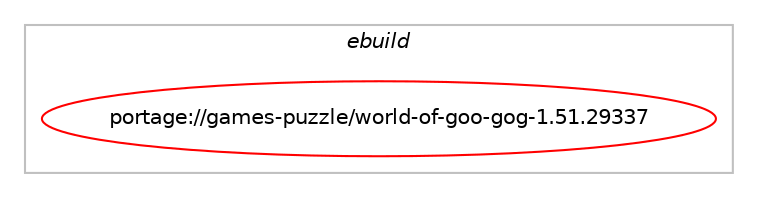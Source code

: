 digraph prolog {

# *************
# Graph options
# *************

newrank=true;
concentrate=true;
compound=true;
graph [rankdir=LR,fontname=Helvetica,fontsize=10,ranksep=1.5];#, ranksep=2.5, nodesep=0.2];
edge  [arrowhead=vee];
node  [fontname=Helvetica,fontsize=10];

# **********
# The ebuild
# **********

subgraph cluster_leftcol {
color=gray;
label=<<i>ebuild</i>>;
id [label="portage://games-puzzle/world-of-goo-gog-1.51.29337", color=red, width=4, href="../games-puzzle/world-of-goo-gog-1.51.29337.svg"];
}

# ****************
# The dependencies
# ****************

subgraph cluster_midcol {
color=gray;
label=<<i>dependencies</i>>;
subgraph cluster_compile {
fillcolor="#eeeeee";
style=filled;
label=<<i>compile</i>>;
# *** BEGIN UNKNOWN DEPENDENCY TYPE (TODO) ***
# id -> equal(package_dependency(portage://games-puzzle/world-of-goo-gog-1.51.29337,install,no,dev-util,desktop-file-utils,none,[,,],[],[]))
# *** END UNKNOWN DEPENDENCY TYPE (TODO) ***

# *** BEGIN UNKNOWN DEPENDENCY TYPE (TODO) ***
# id -> equal(package_dependency(portage://games-puzzle/world-of-goo-gog-1.51.29337,install,no,x11-misc,shared-mime-info,none,[,,],[],[]))
# *** END UNKNOWN DEPENDENCY TYPE (TODO) ***

}
subgraph cluster_compileandrun {
fillcolor="#eeeeee";
style=filled;
label=<<i>compile and run</i>>;
}
subgraph cluster_run {
fillcolor="#eeeeee";
style=filled;
label=<<i>run</i>>;
# *** BEGIN UNKNOWN DEPENDENCY TYPE (TODO) ***
# id -> equal(use_conditional_group(negative,bundled-libs,portage://games-puzzle/world-of-goo-gog-1.51.29337,[package_dependency(portage://games-puzzle/world-of-goo-gog-1.51.29337,run,no,media-libs,libsdl2,none,[,,],[],[use(enable(opengl),none),use(enable(sound),none),use(enable(video),none)]),package_dependency(portage://games-puzzle/world-of-goo-gog-1.51.29337,run,no,media-libs,sdl2-mixer,none,[,,],[],[use(enable(vorbis),none)])]))
# *** END UNKNOWN DEPENDENCY TYPE (TODO) ***

# *** BEGIN UNKNOWN DEPENDENCY TYPE (TODO) ***
# id -> equal(package_dependency(portage://games-puzzle/world-of-goo-gog-1.51.29337,run,no,sys-devel,gcc,greaterequal,[3.4,,,3.4],[],[]))
# *** END UNKNOWN DEPENDENCY TYPE (TODO) ***

# *** BEGIN UNKNOWN DEPENDENCY TYPE (TODO) ***
# id -> equal(package_dependency(portage://games-puzzle/world-of-goo-gog-1.51.29337,run,no,sys-libs,glibc,none,[,,],[],[]))
# *** END UNKNOWN DEPENDENCY TYPE (TODO) ***

# *** BEGIN UNKNOWN DEPENDENCY TYPE (TODO) ***
# id -> equal(package_dependency(portage://games-puzzle/world-of-goo-gog-1.51.29337,run,no,virtual,opengl,none,[,,],[],[]))
# *** END UNKNOWN DEPENDENCY TYPE (TODO) ***

# *** BEGIN UNKNOWN DEPENDENCY TYPE (TODO) ***
# id -> equal(package_dependency(portage://games-puzzle/world-of-goo-gog-1.51.29337,run,weak,games-puzzle,world-of-goo,none,[,,],[],[]))
# *** END UNKNOWN DEPENDENCY TYPE (TODO) ***

# *** BEGIN UNKNOWN DEPENDENCY TYPE (TODO) ***
# id -> equal(package_dependency(portage://games-puzzle/world-of-goo-gog-1.51.29337,run,weak,games-puzzle,world-of-goo-hb,none,[,,],[],[]))
# *** END UNKNOWN DEPENDENCY TYPE (TODO) ***

}
}

# **************
# The candidates
# **************

subgraph cluster_choices {
rank=same;
color=gray;
label=<<i>candidates</i>>;

}

}
